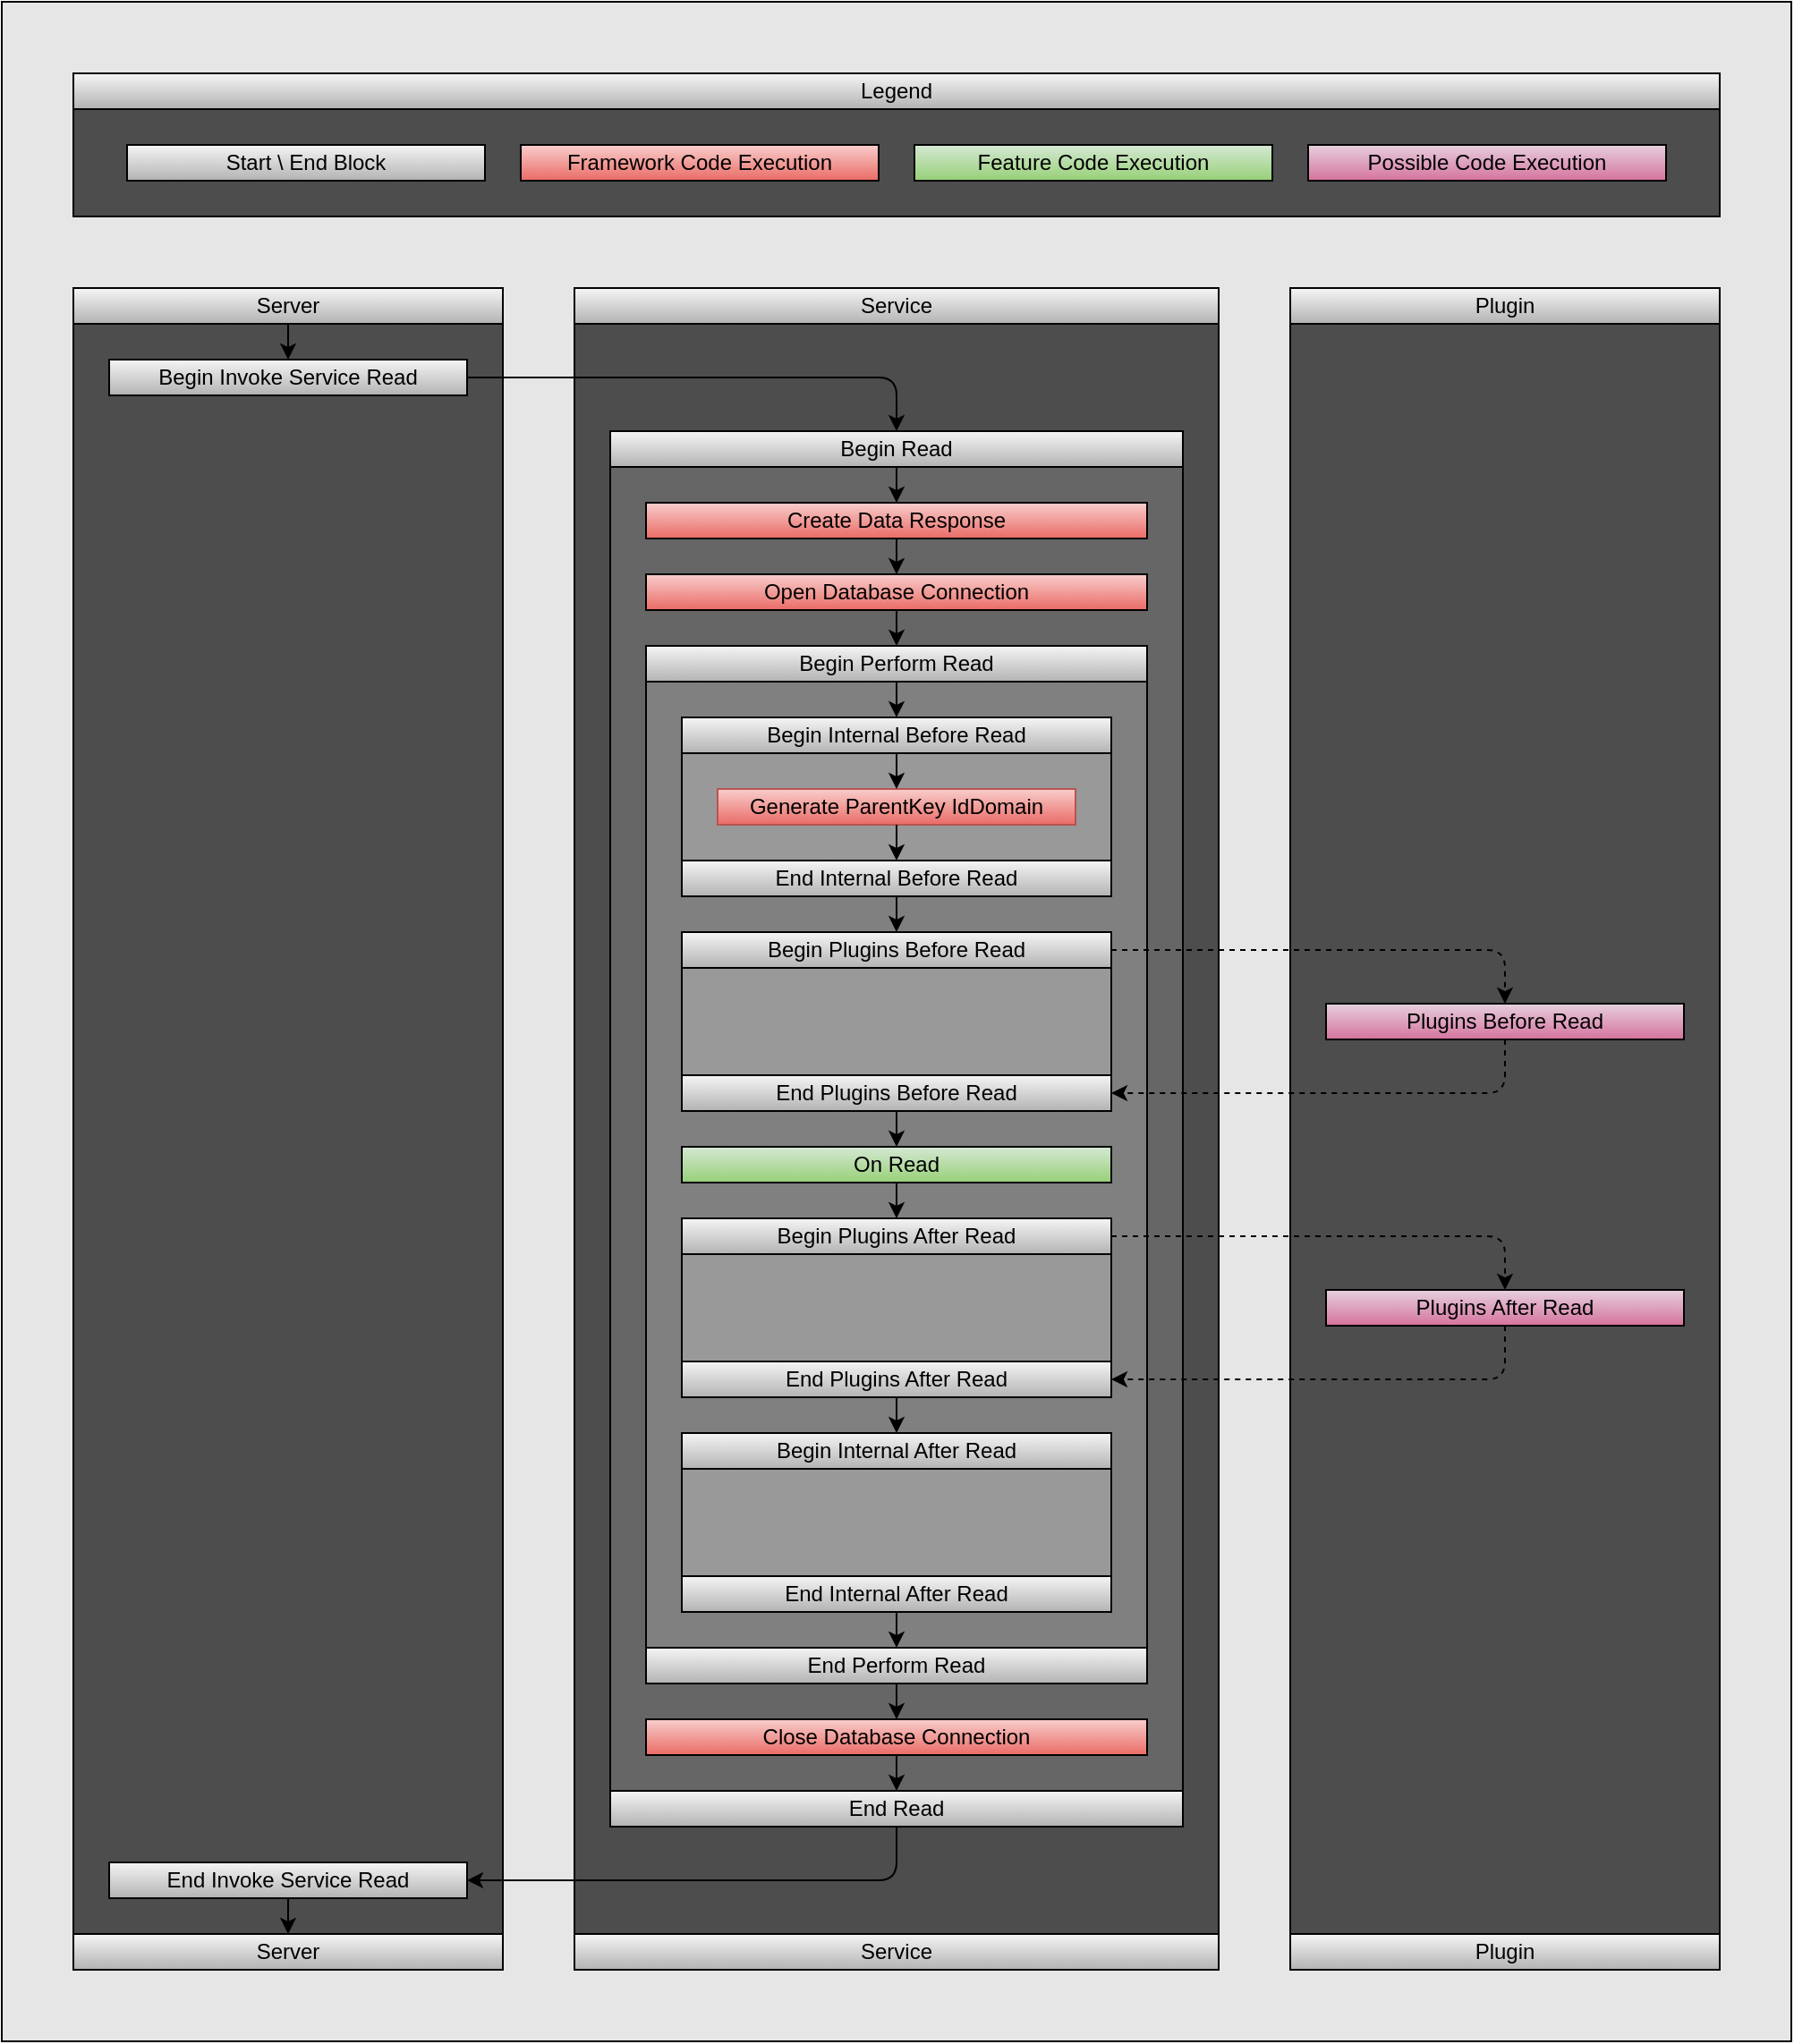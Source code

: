 <mxfile version="14.1.8" type="device"><diagram id="HNWjLrBCq9rm28dzeZr4" name="Read"><mxGraphModel dx="2522" dy="510" grid="1" gridSize="10" guides="1" tooltips="1" connect="1" arrows="1" fold="1" page="1" pageScale="1" pageWidth="1654" pageHeight="2336" math="0" shadow="0"><root><mxCell id="0"/><mxCell id="1" parent="0"/><mxCell id="PxVj5bFwA-IYhnRBWTfU-13" value="" style="rounded=0;whiteSpace=wrap;html=1;fillColor=#E6E6E6;" parent="1" vertex="1"><mxGeometry x="-1327" y="598" width="1000" height="1140" as="geometry"/></mxCell><mxCell id="VHX8AWkkbje-xltNlNDn-1" value="" style="rounded=0;whiteSpace=wrap;html=1;fillColor=#4D4D4D;" parent="1" vertex="1"><mxGeometry x="-1287" y="778" width="240" height="900" as="geometry"/></mxCell><mxCell id="PxVj5bFwA-IYhnRBWTfU-9" value="" style="rounded=0;whiteSpace=wrap;html=1;fillColor=none;" parent="1" vertex="1"><mxGeometry x="-1007" y="818" width="360" height="820" as="geometry"/></mxCell><mxCell id="GY0qepNHjs3G2sfKEnmD-33" value="Plugin" style="rounded=0;whiteSpace=wrap;html=1;fillColor=#f5f5f5;gradientColor=#b3b3b3;" parent="1" vertex="1"><mxGeometry x="-607" y="1678" width="240" height="20" as="geometry"/></mxCell><mxCell id="GY0qepNHjs3G2sfKEnmD-31" value="" style="rounded=0;whiteSpace=wrap;html=1;fillColor=none;" parent="1" vertex="1"><mxGeometry x="-607" y="818" width="240" height="820" as="geometry"/></mxCell><mxCell id="GY0qepNHjs3G2sfKEnmD-28" value="" style="rounded=0;whiteSpace=wrap;html=1;fillColor=#4D4D4D;" parent="1" vertex="1"><mxGeometry x="-1007" y="778" width="360" height="900" as="geometry"/></mxCell><mxCell id="PxVj5bFwA-IYhnRBWTfU-8" value="Service" style="rounded=0;whiteSpace=wrap;html=1;fillColor=#f5f5f5;gradientColor=#b3b3b3;" parent="1" vertex="1"><mxGeometry x="-1007" y="758" width="360" height="20" as="geometry"/></mxCell><mxCell id="PxVj5bFwA-IYhnRBWTfU-10" value="Service" style="rounded=0;whiteSpace=wrap;html=1;fillColor=#f5f5f5;gradientColor=#b3b3b3;" parent="1" vertex="1"><mxGeometry x="-1007" y="1678" width="360" height="20" as="geometry"/></mxCell><mxCell id="PxVj5bFwA-IYhnRBWTfU-11" value="Plugin" style="rounded=0;whiteSpace=wrap;html=1;fillColor=#f5f5f5;gradientColor=#b3b3b3;" parent="1" vertex="1"><mxGeometry x="-607" y="758" width="240" height="20" as="geometry"/></mxCell><mxCell id="PxVj5bFwA-IYhnRBWTfU-12" value="" style="rounded=0;whiteSpace=wrap;html=1;fillColor=#4D4D4D;" parent="1" vertex="1"><mxGeometry x="-607" y="778" width="240" height="900" as="geometry"/></mxCell><mxCell id="PxVj5bFwA-IYhnRBWTfU-1" value="" style="rounded=0;whiteSpace=wrap;html=1;fillColor=#4D4D4D;" parent="1" vertex="1"><mxGeometry x="-1287" y="658" width="920" height="60" as="geometry"/></mxCell><mxCell id="PxVj5bFwA-IYhnRBWTfU-2" value="Legend" style="rounded=0;whiteSpace=wrap;html=1;fillColor=#f5f5f5;gradientColor=#b3b3b3;" parent="1" vertex="1"><mxGeometry x="-1287" y="638" width="920" height="20" as="geometry"/></mxCell><mxCell id="PxVj5bFwA-IYhnRBWTfU-3" value="Start \ End Block" style="rounded=0;whiteSpace=wrap;html=1;fillColor=#f5f5f5;gradientColor=#b3b3b3;" parent="1" vertex="1"><mxGeometry x="-1257" y="678" width="200" height="20" as="geometry"/></mxCell><mxCell id="PxVj5bFwA-IYhnRBWTfU-4" value="Framework Code Execution" style="rounded=0;whiteSpace=wrap;html=1;fillColor=#f8cecc;gradientColor=#ea6b66;" parent="1" vertex="1"><mxGeometry x="-1037" y="678" width="200" height="20" as="geometry"/></mxCell><mxCell id="PxVj5bFwA-IYhnRBWTfU-5" value="Feature Code Execution" style="rounded=0;whiteSpace=wrap;html=1;fillColor=#d5e8d4;gradientColor=#97d077;" parent="1" vertex="1"><mxGeometry x="-817" y="678" width="200" height="20" as="geometry"/></mxCell><mxCell id="PxVj5bFwA-IYhnRBWTfU-6" value="Possible Code Execution" style="rounded=0;whiteSpace=wrap;html=1;fillColor=#e6d0de;gradientColor=#d5739d;" parent="1" vertex="1"><mxGeometry x="-597" y="678" width="200" height="20" as="geometry"/></mxCell><mxCell id="GY0qepNHjs3G2sfKEnmD-22" value="" style="rounded=0;whiteSpace=wrap;html=1;fillColor=#666666;" parent="1" vertex="1"><mxGeometry x="-987" y="858" width="320" height="740" as="geometry"/></mxCell><mxCell id="GY0qepNHjs3G2sfKEnmD-23" value="Begin Read" style="rounded=0;whiteSpace=wrap;html=1;fillColor=#f5f5f5;gradientColor=#b3b3b3;" parent="1" vertex="1"><mxGeometry x="-987" y="838" width="320" height="20" as="geometry"/></mxCell><mxCell id="GY0qepNHjs3G2sfKEnmD-24" value="End Read" style="rounded=0;whiteSpace=wrap;html=1;fillColor=#f5f5f5;gradientColor=#b3b3b3;" parent="1" vertex="1"><mxGeometry x="-987" y="1598" width="320" height="20" as="geometry"/></mxCell><mxCell id="GY0qepNHjs3G2sfKEnmD-19" value="" style="rounded=0;whiteSpace=wrap;html=1;fillColor=#808080;" parent="1" vertex="1"><mxGeometry x="-967" y="978" width="280" height="540" as="geometry"/></mxCell><mxCell id="GY0qepNHjs3G2sfKEnmD-20" value="Begin Perform Read" style="rounded=0;whiteSpace=wrap;html=1;fillColor=#f5f5f5;gradientColor=#b3b3b3;" parent="1" vertex="1"><mxGeometry x="-967" y="958" width="280" height="20" as="geometry"/></mxCell><mxCell id="GY0qepNHjs3G2sfKEnmD-21" value="End Perform Read" style="rounded=0;whiteSpace=wrap;html=1;fillColor=#f5f5f5;gradientColor=#b3b3b3;" parent="1" vertex="1"><mxGeometry x="-967" y="1518" width="280" height="20" as="geometry"/></mxCell><mxCell id="GY0qepNHjs3G2sfKEnmD-25" value="Open Database Connection" style="rounded=0;whiteSpace=wrap;html=1;fillColor=#f8cecc;gradientColor=#ea6b66;" parent="1" vertex="1"><mxGeometry x="-967" y="918" width="280" height="20" as="geometry"/></mxCell><mxCell id="GY0qepNHjs3G2sfKEnmD-26" value="Close Database Connection" style="rounded=0;whiteSpace=wrap;html=1;fillColor=#f8cecc;gradientColor=#ea6b66;" parent="1" vertex="1"><mxGeometry x="-967" y="1558" width="280" height="20" as="geometry"/></mxCell><mxCell id="GY0qepNHjs3G2sfKEnmD-27" value="Create Data Response" style="rounded=0;whiteSpace=wrap;html=1;fillColor=#f8cecc;gradientColor=#ea6b66;" parent="1" vertex="1"><mxGeometry x="-967" y="878" width="280" height="20" as="geometry"/></mxCell><mxCell id="GY0qepNHjs3G2sfKEnmD-44" value="" style="endArrow=classic;html=1;exitX=0.5;exitY=1;exitDx=0;exitDy=0;entryX=0.5;entryY=0;entryDx=0;entryDy=0;" parent="1" source="GY0qepNHjs3G2sfKEnmD-23" target="GY0qepNHjs3G2sfKEnmD-27" edge="1"><mxGeometry width="50" height="50" relative="1" as="geometry"><mxPoint x="623" y="1618" as="sourcePoint"/><mxPoint x="673" y="1568" as="targetPoint"/></mxGeometry></mxCell><mxCell id="GY0qepNHjs3G2sfKEnmD-45" value="" style="endArrow=classic;html=1;exitX=0.5;exitY=1;exitDx=0;exitDy=0;entryX=0.5;entryY=0;entryDx=0;entryDy=0;" parent="1" source="GY0qepNHjs3G2sfKEnmD-27" target="GY0qepNHjs3G2sfKEnmD-25" edge="1"><mxGeometry width="50" height="50" relative="1" as="geometry"><mxPoint x="623" y="1618" as="sourcePoint"/><mxPoint x="673" y="1568" as="targetPoint"/></mxGeometry></mxCell><mxCell id="GY0qepNHjs3G2sfKEnmD-46" value="" style="endArrow=classic;html=1;exitX=0.5;exitY=1;exitDx=0;exitDy=0;entryX=0.5;entryY=0;entryDx=0;entryDy=0;" parent="1" source="GY0qepNHjs3G2sfKEnmD-25" target="GY0qepNHjs3G2sfKEnmD-20" edge="1"><mxGeometry width="50" height="50" relative="1" as="geometry"><mxPoint x="623" y="1618" as="sourcePoint"/><mxPoint x="673" y="1568" as="targetPoint"/></mxGeometry></mxCell><mxCell id="GY0qepNHjs3G2sfKEnmD-59" value="" style="endArrow=classic;html=1;exitX=0.5;exitY=1;exitDx=0;exitDy=0;entryX=0.5;entryY=0;entryDx=0;entryDy=0;" parent="1" source="GY0qepNHjs3G2sfKEnmD-21" target="GY0qepNHjs3G2sfKEnmD-26" edge="1"><mxGeometry width="50" height="50" relative="1" as="geometry"><mxPoint x="813" y="2118" as="sourcePoint"/><mxPoint x="863" y="2068" as="targetPoint"/></mxGeometry></mxCell><mxCell id="GY0qepNHjs3G2sfKEnmD-60" value="" style="endArrow=classic;html=1;exitX=0.5;exitY=1;exitDx=0;exitDy=0;entryX=0.5;entryY=0;entryDx=0;entryDy=0;" parent="1" source="GY0qepNHjs3G2sfKEnmD-26" target="GY0qepNHjs3G2sfKEnmD-24" edge="1"><mxGeometry width="50" height="50" relative="1" as="geometry"><mxPoint x="813" y="2118" as="sourcePoint"/><mxPoint x="863" y="2068" as="targetPoint"/></mxGeometry></mxCell><mxCell id="GY0qepNHjs3G2sfKEnmD-1" value="Plugins Before Read" style="rounded=0;whiteSpace=wrap;html=1;fillColor=#e6d0de;gradientColor=#d5739d;" parent="1" vertex="1"><mxGeometry x="-587" y="1158" width="200" height="20" as="geometry"/></mxCell><mxCell id="GY0qepNHjs3G2sfKEnmD-2" value="Plugins After Read" style="rounded=0;whiteSpace=wrap;html=1;fillColor=#e6d0de;gradientColor=#d5739d;" parent="1" vertex="1"><mxGeometry x="-587" y="1318" width="200" height="20" as="geometry"/></mxCell><mxCell id="GY0qepNHjs3G2sfKEnmD-3" value="Begin Plugins Before Read" style="rounded=0;whiteSpace=wrap;html=1;fillColor=#f5f5f5;gradientColor=#b3b3b3;" parent="1" vertex="1"><mxGeometry x="-947" y="1118" width="240" height="20" as="geometry"/></mxCell><mxCell id="GY0qepNHjs3G2sfKEnmD-4" value="End Plugins Before Read" style="rounded=0;whiteSpace=wrap;html=1;fillColor=#f5f5f5;gradientColor=#b3b3b3;" parent="1" vertex="1"><mxGeometry x="-947" y="1198" width="240" height="20" as="geometry"/></mxCell><mxCell id="GY0qepNHjs3G2sfKEnmD-5" value="" style="rounded=0;whiteSpace=wrap;html=1;fillColor=#999999;" parent="1" vertex="1"><mxGeometry x="-947" y="1138" width="240" height="60" as="geometry"/></mxCell><mxCell id="GY0qepNHjs3G2sfKEnmD-6" value="Begin Plugins After Read" style="rounded=0;whiteSpace=wrap;html=1;fillColor=#f5f5f5;gradientColor=#b3b3b3;" parent="1" vertex="1"><mxGeometry x="-947" y="1278" width="240" height="20" as="geometry"/></mxCell><mxCell id="GY0qepNHjs3G2sfKEnmD-7" value="End Plugins After Read" style="rounded=0;whiteSpace=wrap;html=1;fillColor=#f5f5f5;gradientColor=#b3b3b3;" parent="1" vertex="1"><mxGeometry x="-947" y="1358" width="240" height="20" as="geometry"/></mxCell><mxCell id="GY0qepNHjs3G2sfKEnmD-8" value="" style="rounded=0;whiteSpace=wrap;html=1;fillColor=#999999;" parent="1" vertex="1"><mxGeometry x="-947" y="1298" width="240" height="60" as="geometry"/></mxCell><mxCell id="GY0qepNHjs3G2sfKEnmD-9" value="On Read" style="rounded=0;whiteSpace=wrap;html=1;fillColor=#d5e8d4;gradientColor=#97d077;" parent="1" vertex="1"><mxGeometry x="-947" y="1238" width="240" height="20" as="geometry"/></mxCell><mxCell id="GY0qepNHjs3G2sfKEnmD-10" value="Begin Internal Before Read" style="rounded=0;whiteSpace=wrap;html=1;fillColor=#f5f5f5;gradientColor=#b3b3b3;" parent="1" vertex="1"><mxGeometry x="-947" y="998" width="240" height="20" as="geometry"/></mxCell><mxCell id="GY0qepNHjs3G2sfKEnmD-11" value="End Internal Before Read" style="rounded=0;whiteSpace=wrap;html=1;fillColor=#f5f5f5;gradientColor=#b3b3b3;" parent="1" vertex="1"><mxGeometry x="-947" y="1078" width="240" height="20" as="geometry"/></mxCell><mxCell id="GY0qepNHjs3G2sfKEnmD-12" value="" style="rounded=0;whiteSpace=wrap;html=1;fillColor=#999999;" parent="1" vertex="1"><mxGeometry x="-947" y="1018" width="240" height="60" as="geometry"/></mxCell><mxCell id="GY0qepNHjs3G2sfKEnmD-13" value="Begin Internal After Read" style="rounded=0;whiteSpace=wrap;html=1;fillColor=#f5f5f5;gradientColor=#b3b3b3;" parent="1" vertex="1"><mxGeometry x="-947" y="1398" width="240" height="20" as="geometry"/></mxCell><mxCell id="GY0qepNHjs3G2sfKEnmD-14" value="End Internal After Read" style="rounded=0;whiteSpace=wrap;html=1;fillColor=#f5f5f5;gradientColor=#b3b3b3;" parent="1" vertex="1"><mxGeometry x="-947" y="1478" width="240" height="20" as="geometry"/></mxCell><mxCell id="GY0qepNHjs3G2sfKEnmD-15" value="" style="rounded=0;whiteSpace=wrap;html=1;fillColor=#999999;" parent="1" vertex="1"><mxGeometry x="-947" y="1418" width="240" height="60" as="geometry"/></mxCell><mxCell id="GY0qepNHjs3G2sfKEnmD-47" value="" style="endArrow=classic;html=1;exitX=0.5;exitY=1;exitDx=0;exitDy=0;entryX=0.5;entryY=0;entryDx=0;entryDy=0;" parent="1" source="GY0qepNHjs3G2sfKEnmD-20" target="GY0qepNHjs3G2sfKEnmD-10" edge="1"><mxGeometry width="50" height="50" relative="1" as="geometry"><mxPoint x="813" y="1718" as="sourcePoint"/><mxPoint x="863" y="1668" as="targetPoint"/></mxGeometry></mxCell><mxCell id="GY0qepNHjs3G2sfKEnmD-49" value="" style="endArrow=classic;html=1;exitX=0.5;exitY=1;exitDx=0;exitDy=0;entryX=0.5;entryY=0;entryDx=0;entryDy=0;" parent="1" source="GY0qepNHjs3G2sfKEnmD-11" target="GY0qepNHjs3G2sfKEnmD-3" edge="1"><mxGeometry width="50" height="50" relative="1" as="geometry"><mxPoint x="813" y="1718" as="sourcePoint"/><mxPoint x="863" y="1668" as="targetPoint"/></mxGeometry></mxCell><mxCell id="GY0qepNHjs3G2sfKEnmD-50" value="" style="endArrow=classic;html=1;exitX=1;exitY=0.5;exitDx=0;exitDy=0;entryX=0.5;entryY=0;entryDx=0;entryDy=0;dashed=1;" parent="1" source="GY0qepNHjs3G2sfKEnmD-3" target="GY0qepNHjs3G2sfKEnmD-1" edge="1"><mxGeometry width="50" height="50" relative="1" as="geometry"><mxPoint x="813" y="1718" as="sourcePoint"/><mxPoint x="863" y="1668" as="targetPoint"/><Array as="points"><mxPoint x="-487" y="1128"/></Array></mxGeometry></mxCell><mxCell id="GY0qepNHjs3G2sfKEnmD-51" value="" style="endArrow=classic;html=1;dashed=1;exitX=0.5;exitY=1;exitDx=0;exitDy=0;entryX=1;entryY=0.5;entryDx=0;entryDy=0;" parent="1" source="GY0qepNHjs3G2sfKEnmD-1" target="GY0qepNHjs3G2sfKEnmD-4" edge="1"><mxGeometry width="50" height="50" relative="1" as="geometry"><mxPoint x="813" y="1918" as="sourcePoint"/><mxPoint x="863" y="1868" as="targetPoint"/><Array as="points"><mxPoint x="-487" y="1208"/></Array></mxGeometry></mxCell><mxCell id="GY0qepNHjs3G2sfKEnmD-52" value="" style="endArrow=classic;html=1;exitX=0.5;exitY=1;exitDx=0;exitDy=0;entryX=0.5;entryY=0;entryDx=0;entryDy=0;" parent="1" source="GY0qepNHjs3G2sfKEnmD-4" target="GY0qepNHjs3G2sfKEnmD-9" edge="1"><mxGeometry width="50" height="50" relative="1" as="geometry"><mxPoint x="813" y="1918" as="sourcePoint"/><mxPoint x="863" y="1868" as="targetPoint"/></mxGeometry></mxCell><mxCell id="GY0qepNHjs3G2sfKEnmD-53" value="" style="endArrow=classic;html=1;exitX=0.5;exitY=1;exitDx=0;exitDy=0;entryX=0.5;entryY=0;entryDx=0;entryDy=0;" parent="1" source="GY0qepNHjs3G2sfKEnmD-9" target="GY0qepNHjs3G2sfKEnmD-6" edge="1"><mxGeometry width="50" height="50" relative="1" as="geometry"><mxPoint x="813" y="1918" as="sourcePoint"/><mxPoint x="863" y="1868" as="targetPoint"/></mxGeometry></mxCell><mxCell id="GY0qepNHjs3G2sfKEnmD-54" value="" style="endArrow=classic;html=1;exitX=1;exitY=0.5;exitDx=0;exitDy=0;entryX=0.5;entryY=0;entryDx=0;entryDy=0;dashed=1;" parent="1" source="GY0qepNHjs3G2sfKEnmD-6" target="GY0qepNHjs3G2sfKEnmD-2" edge="1"><mxGeometry width="50" height="50" relative="1" as="geometry"><mxPoint x="813" y="1918" as="sourcePoint"/><mxPoint x="863" y="1868" as="targetPoint"/><Array as="points"><mxPoint x="-487" y="1288"/></Array></mxGeometry></mxCell><mxCell id="GY0qepNHjs3G2sfKEnmD-55" value="" style="endArrow=classic;html=1;exitX=0.5;exitY=1;exitDx=0;exitDy=0;entryX=1;entryY=0.5;entryDx=0;entryDy=0;dashed=1;" parent="1" source="GY0qepNHjs3G2sfKEnmD-2" target="GY0qepNHjs3G2sfKEnmD-7" edge="1"><mxGeometry width="50" height="50" relative="1" as="geometry"><mxPoint x="813" y="1918" as="sourcePoint"/><mxPoint x="863" y="1868" as="targetPoint"/><Array as="points"><mxPoint x="-487" y="1368"/></Array></mxGeometry></mxCell><mxCell id="GY0qepNHjs3G2sfKEnmD-56" value="" style="endArrow=classic;html=1;exitX=0.5;exitY=1;exitDx=0;exitDy=0;entryX=0.5;entryY=0;entryDx=0;entryDy=0;" parent="1" source="GY0qepNHjs3G2sfKEnmD-7" target="GY0qepNHjs3G2sfKEnmD-13" edge="1"><mxGeometry width="50" height="50" relative="1" as="geometry"><mxPoint x="813" y="2018" as="sourcePoint"/><mxPoint x="863" y="1968" as="targetPoint"/></mxGeometry></mxCell><mxCell id="GY0qepNHjs3G2sfKEnmD-58" value="" style="endArrow=classic;html=1;exitX=0.5;exitY=1;exitDx=0;exitDy=0;entryX=0.5;entryY=0;entryDx=0;entryDy=0;" parent="1" source="GY0qepNHjs3G2sfKEnmD-14" target="GY0qepNHjs3G2sfKEnmD-21" edge="1"><mxGeometry width="50" height="50" relative="1" as="geometry"><mxPoint x="813" y="2018" as="sourcePoint"/><mxPoint x="863" y="1968" as="targetPoint"/></mxGeometry></mxCell><mxCell id="VHX8AWkkbje-xltNlNDn-2" value="Server" style="rounded=0;whiteSpace=wrap;html=1;fillColor=#f5f5f5;gradientColor=#b3b3b3;" parent="1" vertex="1"><mxGeometry x="-1287" y="758" width="240" height="20" as="geometry"/></mxCell><mxCell id="VHX8AWkkbje-xltNlNDn-3" value="Server" style="rounded=0;whiteSpace=wrap;html=1;fillColor=#f5f5f5;gradientColor=#b3b3b3;" parent="1" vertex="1"><mxGeometry x="-1287" y="1678" width="240" height="20" as="geometry"/></mxCell><mxCell id="VHX8AWkkbje-xltNlNDn-4" value="Begin Invoke Service Read" style="rounded=0;whiteSpace=wrap;html=1;fillColor=#f5f5f5;gradientColor=#b3b3b3;" parent="1" vertex="1"><mxGeometry x="-1267" y="798" width="200" height="20" as="geometry"/></mxCell><mxCell id="VHX8AWkkbje-xltNlNDn-5" value="End Invoke Service Read" style="rounded=0;whiteSpace=wrap;html=1;fillColor=#f5f5f5;gradientColor=#b3b3b3;" parent="1" vertex="1"><mxGeometry x="-1267" y="1638" width="200" height="20" as="geometry"/></mxCell><mxCell id="VHX8AWkkbje-xltNlNDn-6" value="" style="endArrow=classic;html=1;exitX=0.5;exitY=0;exitDx=0;exitDy=0;entryX=0.5;entryY=0;entryDx=0;entryDy=0;" parent="1" source="VHX8AWkkbje-xltNlNDn-1" target="VHX8AWkkbje-xltNlNDn-4" edge="1"><mxGeometry width="50" height="50" relative="1" as="geometry"><mxPoint x="-1067" y="848" as="sourcePoint"/><mxPoint x="-1017" y="798" as="targetPoint"/></mxGeometry></mxCell><mxCell id="VHX8AWkkbje-xltNlNDn-7" value="" style="endArrow=classic;html=1;exitX=0.5;exitY=1;exitDx=0;exitDy=0;entryX=0.5;entryY=0;entryDx=0;entryDy=0;" parent="1" source="VHX8AWkkbje-xltNlNDn-5" target="VHX8AWkkbje-xltNlNDn-3" edge="1"><mxGeometry width="50" height="50" relative="1" as="geometry"><mxPoint x="-1037" y="1868" as="sourcePoint"/><mxPoint x="-1017" y="1698" as="targetPoint"/></mxGeometry></mxCell><mxCell id="VHX8AWkkbje-xltNlNDn-8" value="" style="endArrow=classic;html=1;exitX=0.5;exitY=1;exitDx=0;exitDy=0;entryX=1;entryY=0.5;entryDx=0;entryDy=0;" parent="1" source="GY0qepNHjs3G2sfKEnmD-24" target="VHX8AWkkbje-xltNlNDn-5" edge="1"><mxGeometry width="50" height="50" relative="1" as="geometry"><mxPoint x="-1067" y="1648" as="sourcePoint"/><mxPoint x="-1017" y="1598" as="targetPoint"/><Array as="points"><mxPoint x="-827" y="1648"/></Array></mxGeometry></mxCell><mxCell id="VHX8AWkkbje-xltNlNDn-9" value="" style="endArrow=classic;html=1;entryX=0.5;entryY=0;entryDx=0;entryDy=0;exitX=1;exitY=0.5;exitDx=0;exitDy=0;" parent="1" source="VHX8AWkkbje-xltNlNDn-4" target="GY0qepNHjs3G2sfKEnmD-23" edge="1"><mxGeometry width="50" height="50" relative="1" as="geometry"><mxPoint x="-1067" y="848" as="sourcePoint"/><mxPoint x="-1017" y="798" as="targetPoint"/><Array as="points"><mxPoint x="-827" y="808"/></Array></mxGeometry></mxCell><mxCell id="w_kC1Vt5dVTRY3_6YyEv-1" value="Generate ParentKey IdDomain" style="rounded=0;whiteSpace=wrap;html=1;fillColor=#f8cecc;gradientColor=#ea6b66;strokeColor=#b85450;" vertex="1" parent="1"><mxGeometry x="-927" y="1038" width="200" height="20" as="geometry"/></mxCell><mxCell id="w_kC1Vt5dVTRY3_6YyEv-2" value="" style="endArrow=classic;html=1;exitX=0.5;exitY=0;exitDx=0;exitDy=0;entryX=0.5;entryY=0;entryDx=0;entryDy=0;" edge="1" parent="1" source="GY0qepNHjs3G2sfKEnmD-12" target="w_kC1Vt5dVTRY3_6YyEv-1"><mxGeometry width="50" height="50" relative="1" as="geometry"><mxPoint x="-840" y="1080" as="sourcePoint"/><mxPoint x="-790" y="1030" as="targetPoint"/></mxGeometry></mxCell><mxCell id="w_kC1Vt5dVTRY3_6YyEv-3" value="" style="endArrow=classic;html=1;entryX=0.5;entryY=1;entryDx=0;entryDy=0;exitX=0.5;exitY=1;exitDx=0;exitDy=0;" edge="1" parent="1" source="w_kC1Vt5dVTRY3_6YyEv-1" target="GY0qepNHjs3G2sfKEnmD-12"><mxGeometry width="50" height="50" relative="1" as="geometry"><mxPoint x="-1020" y="450" as="sourcePoint"/><mxPoint x="-790" y="1030" as="targetPoint"/></mxGeometry></mxCell></root></mxGraphModel></diagram></mxfile>